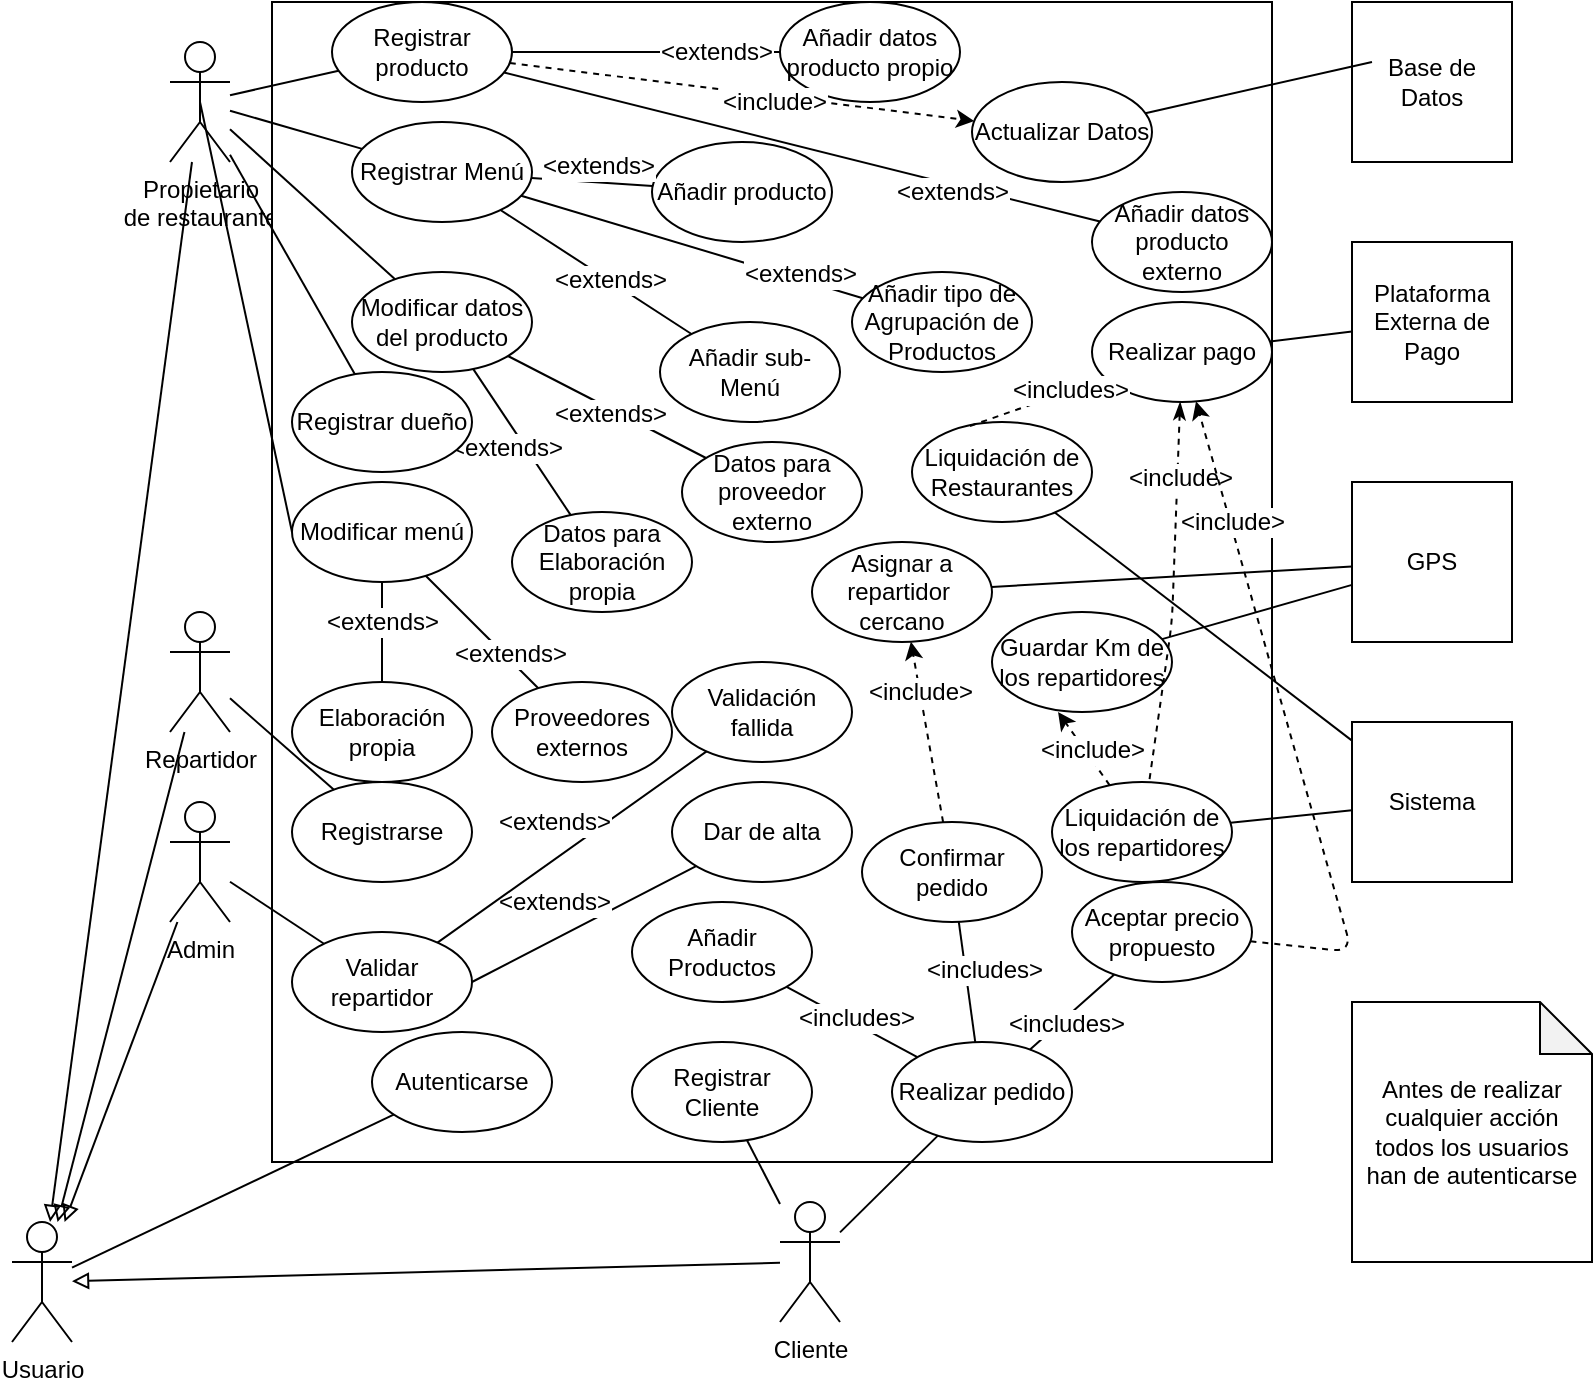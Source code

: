 <mxfile version="12.7.3" type="github">
  <diagram id="OBTY19V2pep727sq7JFN" name="Page-1">
    <mxGraphModel dx="1447" dy="757" grid="1" gridSize="10" guides="1" tooltips="1" connect="1" arrows="1" fold="1" page="1" pageScale="1" pageWidth="827" pageHeight="1169" math="0" shadow="0">
      <root>
        <mxCell id="0" />
        <mxCell id="1" parent="0" />
        <mxCell id="1PWrfDdkgmt_y7GgeJpY-1" value="Propietario &lt;br&gt;de restaurante" style="shape=umlActor;verticalLabelPosition=bottom;labelBackgroundColor=#ffffff;verticalAlign=top;html=1;outlineConnect=0;" parent="1" vertex="1">
          <mxGeometry x="109" y="40" width="30" height="60" as="geometry" />
        </mxCell>
        <mxCell id="1PWrfDdkgmt_y7GgeJpY-2" value="Cliente" style="shape=umlActor;verticalLabelPosition=bottom;labelBackgroundColor=#ffffff;verticalAlign=top;html=1;outlineConnect=0;" parent="1" vertex="1">
          <mxGeometry x="414" y="620" width="30" height="60" as="geometry" />
        </mxCell>
        <mxCell id="1PWrfDdkgmt_y7GgeJpY-3" value="Repartidor" style="shape=umlActor;verticalLabelPosition=bottom;labelBackgroundColor=#ffffff;verticalAlign=top;html=1;outlineConnect=0;" parent="1" vertex="1">
          <mxGeometry x="109" y="325" width="30" height="60" as="geometry" />
        </mxCell>
        <mxCell id="1PWrfDdkgmt_y7GgeJpY-4" value="Admin" style="shape=umlActor;verticalLabelPosition=bottom;labelBackgroundColor=#ffffff;verticalAlign=top;html=1;outlineConnect=0;" parent="1" vertex="1">
          <mxGeometry x="109" y="420" width="30" height="60" as="geometry" />
        </mxCell>
        <mxCell id="1PWrfDdkgmt_y7GgeJpY-8" value="" style="rounded=0;whiteSpace=wrap;html=1;" parent="1" vertex="1">
          <mxGeometry x="160" y="20" width="500" height="580" as="geometry" />
        </mxCell>
        <mxCell id="1PWrfDdkgmt_y7GgeJpY-9" value="Base de Datos" style="whiteSpace=wrap;html=1;aspect=fixed;" parent="1" vertex="1">
          <mxGeometry x="700" y="20" width="80" height="80" as="geometry" />
        </mxCell>
        <mxCell id="1PWrfDdkgmt_y7GgeJpY-11" value="Plataforma Externa de Pago" style="whiteSpace=wrap;html=1;aspect=fixed;" parent="1" vertex="1">
          <mxGeometry x="700" y="140" width="80" height="80" as="geometry" />
        </mxCell>
        <mxCell id="1PWrfDdkgmt_y7GgeJpY-12" value="Sistema" style="whiteSpace=wrap;html=1;aspect=fixed;" parent="1" vertex="1">
          <mxGeometry x="700" y="380" width="80" height="80" as="geometry" />
        </mxCell>
        <mxCell id="1PWrfDdkgmt_y7GgeJpY-13" value="Modificar datos del producto" style="ellipse;whiteSpace=wrap;html=1;" parent="1" vertex="1">
          <mxGeometry x="200" y="155" width="90" height="50" as="geometry" />
        </mxCell>
        <mxCell id="1PWrfDdkgmt_y7GgeJpY-18" value="Datos para proveedor externo" style="ellipse;whiteSpace=wrap;html=1;" parent="1" vertex="1">
          <mxGeometry x="365" y="240" width="90" height="50" as="geometry" />
        </mxCell>
        <mxCell id="1PWrfDdkgmt_y7GgeJpY-19" value="Datos para Elaboración propia" style="ellipse;whiteSpace=wrap;html=1;" parent="1" vertex="1">
          <mxGeometry x="280" y="275" width="90" height="50" as="geometry" />
        </mxCell>
        <mxCell id="1PWrfDdkgmt_y7GgeJpY-22" value="Confirmar pedido" style="ellipse;whiteSpace=wrap;html=1;" parent="1" vertex="1">
          <mxGeometry x="455" y="430" width="90" height="50" as="geometry" />
        </mxCell>
        <mxCell id="1PWrfDdkgmt_y7GgeJpY-23" value="Asignar a repartidor&amp;nbsp; cercano" style="ellipse;whiteSpace=wrap;html=1;" parent="1" vertex="1">
          <mxGeometry x="430" y="290" width="90" height="50" as="geometry" />
        </mxCell>
        <mxCell id="1PWrfDdkgmt_y7GgeJpY-24" value="Realizar pedido" style="ellipse;whiteSpace=wrap;html=1;" parent="1" vertex="1">
          <mxGeometry x="470" y="540" width="90" height="50" as="geometry" />
        </mxCell>
        <mxCell id="1PWrfDdkgmt_y7GgeJpY-27" value="Realizar pago" style="ellipse;whiteSpace=wrap;html=1;" parent="1" vertex="1">
          <mxGeometry x="570" y="170" width="90" height="50" as="geometry" />
        </mxCell>
        <mxCell id="1PWrfDdkgmt_y7GgeJpY-28" value="Aceptar precio propuesto" style="ellipse;whiteSpace=wrap;html=1;" parent="1" vertex="1">
          <mxGeometry x="560" y="460" width="90" height="50" as="geometry" />
        </mxCell>
        <mxCell id="1PWrfDdkgmt_y7GgeJpY-29" value="Registrarse" style="ellipse;whiteSpace=wrap;html=1;" parent="1" vertex="1">
          <mxGeometry x="170" y="410" width="90" height="50" as="geometry" />
        </mxCell>
        <mxCell id="1PWrfDdkgmt_y7GgeJpY-30" value="Dar de alta" style="ellipse;whiteSpace=wrap;html=1;" parent="1" vertex="1">
          <mxGeometry x="360" y="410" width="90" height="50" as="geometry" />
        </mxCell>
        <mxCell id="1PWrfDdkgmt_y7GgeJpY-31" value="Validar repartidor" style="ellipse;whiteSpace=wrap;html=1;" parent="1" vertex="1">
          <mxGeometry x="170" y="485" width="90" height="50" as="geometry" />
        </mxCell>
        <mxCell id="1PWrfDdkgmt_y7GgeJpY-32" value="Validación fallida" style="ellipse;whiteSpace=wrap;html=1;" parent="1" vertex="1">
          <mxGeometry x="360" y="350" width="90" height="50" as="geometry" />
        </mxCell>
        <mxCell id="1PWrfDdkgmt_y7GgeJpY-33" value="Registrar Menú" style="ellipse;whiteSpace=wrap;html=1;" parent="1" vertex="1">
          <mxGeometry x="200" y="80" width="90" height="50" as="geometry" />
        </mxCell>
        <mxCell id="1PWrfDdkgmt_y7GgeJpY-34" value="Añadir Productos" style="ellipse;whiteSpace=wrap;html=1;" parent="1" vertex="1">
          <mxGeometry x="340" y="470" width="90" height="50" as="geometry" />
        </mxCell>
        <mxCell id="1PWrfDdkgmt_y7GgeJpY-35" value="Añadir tipo de Agrupación de Productos" style="ellipse;whiteSpace=wrap;html=1;" parent="1" vertex="1">
          <mxGeometry x="450" y="155" width="90" height="50" as="geometry" />
        </mxCell>
        <mxCell id="1PWrfDdkgmt_y7GgeJpY-36" value="Añadir sub-Menú" style="ellipse;whiteSpace=wrap;html=1;" parent="1" vertex="1">
          <mxGeometry x="354" y="180" width="90" height="50" as="geometry" />
        </mxCell>
        <mxCell id="1PWrfDdkgmt_y7GgeJpY-37" value="Añadir producto" style="ellipse;whiteSpace=wrap;html=1;" parent="1" vertex="1">
          <mxGeometry x="350" y="90" width="90" height="50" as="geometry" />
        </mxCell>
        <mxCell id="1PWrfDdkgmt_y7GgeJpY-38" value="Registrar producto" style="ellipse;whiteSpace=wrap;html=1;" parent="1" vertex="1">
          <mxGeometry x="190" y="20" width="90" height="50" as="geometry" />
        </mxCell>
        <mxCell id="1PWrfDdkgmt_y7GgeJpY-39" value="GPS" style="whiteSpace=wrap;html=1;aspect=fixed;" parent="1" vertex="1">
          <mxGeometry x="700" y="260" width="80" height="80" as="geometry" />
        </mxCell>
        <mxCell id="1PWrfDdkgmt_y7GgeJpY-41" value="Guardar Km de los repartidores" style="ellipse;whiteSpace=wrap;html=1;" parent="1" vertex="1">
          <mxGeometry x="520" y="325" width="90" height="50" as="geometry" />
        </mxCell>
        <mxCell id="1PWrfDdkgmt_y7GgeJpY-42" value="Liquidación de los repartidores" style="ellipse;whiteSpace=wrap;html=1;" parent="1" vertex="1">
          <mxGeometry x="550" y="410" width="90" height="50" as="geometry" />
        </mxCell>
        <mxCell id="1PWrfDdkgmt_y7GgeJpY-47" value="Actualizar Datos" style="ellipse;whiteSpace=wrap;html=1;" parent="1" vertex="1">
          <mxGeometry x="510" y="60" width="90" height="50" as="geometry" />
        </mxCell>
        <mxCell id="1PWrfDdkgmt_y7GgeJpY-50" value="" style="endArrow=none;html=1;endFill=0;" parent="1" source="1PWrfDdkgmt_y7GgeJpY-13" target="1PWrfDdkgmt_y7GgeJpY-19" edge="1">
          <mxGeometry width="50" height="50" relative="1" as="geometry">
            <mxPoint x="280" y="210" as="sourcePoint" />
            <mxPoint x="490" y="250" as="targetPoint" />
          </mxGeometry>
        </mxCell>
        <mxCell id="QZLc6Dcv_7mxusPoxPZv-28" value="&amp;lt;extends&amp;gt;" style="text;html=1;align=center;verticalAlign=middle;resizable=0;points=[];labelBackgroundColor=#ffffff;" parent="1PWrfDdkgmt_y7GgeJpY-50" vertex="1" connectable="0">
          <mxGeometry x="0.263" y="-2" relative="1" as="geometry">
            <mxPoint x="-12.78" y="-8.34" as="offset" />
          </mxGeometry>
        </mxCell>
        <mxCell id="1PWrfDdkgmt_y7GgeJpY-51" value="" style="endArrow=none;html=1;endFill=0;" parent="1" source="1PWrfDdkgmt_y7GgeJpY-13" target="1PWrfDdkgmt_y7GgeJpY-18" edge="1">
          <mxGeometry width="50" height="50" relative="1" as="geometry">
            <mxPoint x="289.099" y="260.021" as="sourcePoint" />
            <mxPoint x="490" y="250" as="targetPoint" />
          </mxGeometry>
        </mxCell>
        <mxCell id="QZLc6Dcv_7mxusPoxPZv-29" value="&amp;lt;extends&amp;gt;" style="text;html=1;align=center;verticalAlign=middle;resizable=0;points=[];labelBackgroundColor=#ffffff;" parent="1PWrfDdkgmt_y7GgeJpY-51" vertex="1" connectable="0">
          <mxGeometry x="0.507" y="1" relative="1" as="geometry">
            <mxPoint x="-24.58" y="-8.82" as="offset" />
          </mxGeometry>
        </mxCell>
        <mxCell id="1PWrfDdkgmt_y7GgeJpY-52" value="" style="endArrow=none;html=1;endFill=0;" parent="1" source="1PWrfDdkgmt_y7GgeJpY-1" target="1PWrfDdkgmt_y7GgeJpY-13" edge="1">
          <mxGeometry width="50" height="50" relative="1" as="geometry">
            <mxPoint x="440" y="300" as="sourcePoint" />
            <mxPoint x="490" y="250" as="targetPoint" />
          </mxGeometry>
        </mxCell>
        <mxCell id="1PWrfDdkgmt_y7GgeJpY-55" value="" style="endArrow=none;html=1;exitX=0.125;exitY=0.375;exitDx=0;exitDy=0;exitPerimeter=0;endFill=0;" parent="1" source="1PWrfDdkgmt_y7GgeJpY-9" target="1PWrfDdkgmt_y7GgeJpY-47" edge="1">
          <mxGeometry width="50" height="50" relative="1" as="geometry">
            <mxPoint x="410" y="300" as="sourcePoint" />
            <mxPoint x="460" y="250" as="targetPoint" />
          </mxGeometry>
        </mxCell>
        <mxCell id="1PWrfDdkgmt_y7GgeJpY-59" value="Añadir datos producto propio" style="ellipse;whiteSpace=wrap;html=1;" parent="1" vertex="1">
          <mxGeometry x="414" y="20" width="90" height="50" as="geometry" />
        </mxCell>
        <mxCell id="1PWrfDdkgmt_y7GgeJpY-60" value="Añadir datos producto externo" style="ellipse;whiteSpace=wrap;html=1;" parent="1" vertex="1">
          <mxGeometry x="570" y="115" width="90" height="50" as="geometry" />
        </mxCell>
        <mxCell id="1PWrfDdkgmt_y7GgeJpY-61" value="" style="endArrow=none;html=1;endFill=0;" parent="1" source="1PWrfDdkgmt_y7GgeJpY-38" target="1PWrfDdkgmt_y7GgeJpY-59" edge="1">
          <mxGeometry width="50" height="50" relative="1" as="geometry">
            <mxPoint x="410" y="300" as="sourcePoint" />
            <mxPoint x="460" y="250" as="targetPoint" />
          </mxGeometry>
        </mxCell>
        <mxCell id="QZLc6Dcv_7mxusPoxPZv-7" value="&amp;lt;extends&amp;gt;" style="text;html=1;align=center;verticalAlign=middle;resizable=0;points=[];labelBackgroundColor=#ffffff;" parent="1PWrfDdkgmt_y7GgeJpY-61" vertex="1" connectable="0">
          <mxGeometry x="0.522" relative="1" as="geometry">
            <mxPoint as="offset" />
          </mxGeometry>
        </mxCell>
        <mxCell id="1PWrfDdkgmt_y7GgeJpY-62" value="" style="endArrow=none;html=1;endFill=0;" parent="1" source="1PWrfDdkgmt_y7GgeJpY-38" target="1PWrfDdkgmt_y7GgeJpY-60" edge="1">
          <mxGeometry width="50" height="50" relative="1" as="geometry">
            <mxPoint x="410" y="300" as="sourcePoint" />
            <mxPoint x="460" y="250" as="targetPoint" />
          </mxGeometry>
        </mxCell>
        <mxCell id="QZLc6Dcv_7mxusPoxPZv-8" value="&amp;lt;extends&amp;gt;" style="text;html=1;align=center;verticalAlign=middle;resizable=0;points=[];labelBackgroundColor=#ffffff;" parent="1PWrfDdkgmt_y7GgeJpY-62" vertex="1" connectable="0">
          <mxGeometry x="0.223" y="2" relative="1" as="geometry">
            <mxPoint x="40.71" y="15.94" as="offset" />
          </mxGeometry>
        </mxCell>
        <mxCell id="1PWrfDdkgmt_y7GgeJpY-63" value="" style="endArrow=none;html=1;endFill=0;" parent="1" source="1PWrfDdkgmt_y7GgeJpY-1" target="1PWrfDdkgmt_y7GgeJpY-38" edge="1">
          <mxGeometry width="50" height="50" relative="1" as="geometry">
            <mxPoint x="410" y="300" as="sourcePoint" />
            <mxPoint x="460" y="250" as="targetPoint" />
          </mxGeometry>
        </mxCell>
        <mxCell id="1PWrfDdkgmt_y7GgeJpY-64" value="" style="endArrow=none;html=1;endFill=0;" parent="1" source="1PWrfDdkgmt_y7GgeJpY-1" target="1PWrfDdkgmt_y7GgeJpY-33" edge="1">
          <mxGeometry width="50" height="50" relative="1" as="geometry">
            <mxPoint x="410" y="300" as="sourcePoint" />
            <mxPoint x="460" y="250" as="targetPoint" />
          </mxGeometry>
        </mxCell>
        <mxCell id="1PWrfDdkgmt_y7GgeJpY-65" value="" style="endArrow=none;html=1;endFill=0;" parent="1" source="1PWrfDdkgmt_y7GgeJpY-33" target="1PWrfDdkgmt_y7GgeJpY-36" edge="1">
          <mxGeometry width="50" height="50" relative="1" as="geometry">
            <mxPoint x="410" y="300" as="sourcePoint" />
            <mxPoint x="460" y="250" as="targetPoint" />
          </mxGeometry>
        </mxCell>
        <mxCell id="QZLc6Dcv_7mxusPoxPZv-32" value="&amp;lt;extends&amp;gt;" style="text;html=1;align=center;verticalAlign=middle;resizable=0;points=[];labelBackgroundColor=#ffffff;" parent="1PWrfDdkgmt_y7GgeJpY-65" vertex="1" connectable="0">
          <mxGeometry x="0.348" y="2" relative="1" as="geometry">
            <mxPoint x="-11.37" y="-5.04" as="offset" />
          </mxGeometry>
        </mxCell>
        <mxCell id="1PWrfDdkgmt_y7GgeJpY-66" value="" style="endArrow=none;html=1;endFill=0;" parent="1" source="1PWrfDdkgmt_y7GgeJpY-33" target="1PWrfDdkgmt_y7GgeJpY-37" edge="1">
          <mxGeometry width="50" height="50" relative="1" as="geometry">
            <mxPoint x="410" y="300" as="sourcePoint" />
            <mxPoint x="460" y="250" as="targetPoint" />
          </mxGeometry>
        </mxCell>
        <mxCell id="QZLc6Dcv_7mxusPoxPZv-30" value="&amp;lt;extends&amp;gt;" style="text;html=1;align=center;verticalAlign=middle;resizable=0;points=[];labelBackgroundColor=#ffffff;" parent="1PWrfDdkgmt_y7GgeJpY-66" vertex="1" connectable="0">
          <mxGeometry x="0.429" relative="1" as="geometry">
            <mxPoint x="-10.63" y="-9.04" as="offset" />
          </mxGeometry>
        </mxCell>
        <mxCell id="1PWrfDdkgmt_y7GgeJpY-67" value="" style="endArrow=none;html=1;endFill=0;" parent="1" source="1PWrfDdkgmt_y7GgeJpY-33" target="1PWrfDdkgmt_y7GgeJpY-35" edge="1">
          <mxGeometry width="50" height="50" relative="1" as="geometry">
            <mxPoint x="410" y="300" as="sourcePoint" />
            <mxPoint x="460" y="250" as="targetPoint" />
          </mxGeometry>
        </mxCell>
        <mxCell id="QZLc6Dcv_7mxusPoxPZv-31" value="&amp;lt;extends&amp;gt;" style="text;html=1;align=center;verticalAlign=middle;resizable=0;points=[];labelBackgroundColor=#ffffff;" parent="1PWrfDdkgmt_y7GgeJpY-67" vertex="1" connectable="0">
          <mxGeometry x="0.619" y="3" relative="1" as="geometry">
            <mxPoint as="offset" />
          </mxGeometry>
        </mxCell>
        <mxCell id="1PWrfDdkgmt_y7GgeJpY-68" value="" style="endArrow=none;html=1;endFill=0;" parent="1" source="1PWrfDdkgmt_y7GgeJpY-3" target="1PWrfDdkgmt_y7GgeJpY-29" edge="1">
          <mxGeometry width="50" height="50" relative="1" as="geometry">
            <mxPoint x="410" y="460" as="sourcePoint" />
            <mxPoint x="460" y="410" as="targetPoint" />
          </mxGeometry>
        </mxCell>
        <mxCell id="1PWrfDdkgmt_y7GgeJpY-69" value="" style="endArrow=none;html=1;endFill=0;" parent="1" source="1PWrfDdkgmt_y7GgeJpY-4" target="1PWrfDdkgmt_y7GgeJpY-31" edge="1">
          <mxGeometry width="50" height="50" relative="1" as="geometry">
            <mxPoint x="410" y="460" as="sourcePoint" />
            <mxPoint x="460" y="410" as="targetPoint" />
          </mxGeometry>
        </mxCell>
        <mxCell id="1PWrfDdkgmt_y7GgeJpY-70" value="" style="endArrow=none;html=1;exitX=1;exitY=0.5;exitDx=0;exitDy=0;endFill=0;" parent="1" source="1PWrfDdkgmt_y7GgeJpY-31" target="1PWrfDdkgmt_y7GgeJpY-30" edge="1">
          <mxGeometry width="50" height="50" relative="1" as="geometry">
            <mxPoint x="410" y="460" as="sourcePoint" />
            <mxPoint x="460" y="410" as="targetPoint" />
          </mxGeometry>
        </mxCell>
        <mxCell id="QZLc6Dcv_7mxusPoxPZv-24" value="&amp;lt;extends&amp;gt;" style="text;html=1;align=center;verticalAlign=middle;resizable=0;points=[];labelBackgroundColor=#ffffff;" parent="1PWrfDdkgmt_y7GgeJpY-70" vertex="1" connectable="0">
          <mxGeometry x="0.36" relative="1" as="geometry">
            <mxPoint x="-35.81" y="-0.82" as="offset" />
          </mxGeometry>
        </mxCell>
        <mxCell id="1PWrfDdkgmt_y7GgeJpY-71" value="" style="endArrow=none;html=1;endFill=0;" parent="1" source="1PWrfDdkgmt_y7GgeJpY-31" target="1PWrfDdkgmt_y7GgeJpY-32" edge="1">
          <mxGeometry width="50" height="50" relative="1" as="geometry">
            <mxPoint x="410" y="460" as="sourcePoint" />
            <mxPoint x="460" y="410" as="targetPoint" />
          </mxGeometry>
        </mxCell>
        <mxCell id="QZLc6Dcv_7mxusPoxPZv-23" value="&amp;lt;extends&amp;gt;" style="text;html=1;align=center;verticalAlign=middle;resizable=0;points=[];labelBackgroundColor=#ffffff;" parent="1PWrfDdkgmt_y7GgeJpY-71" vertex="1" connectable="0">
          <mxGeometry x="0.477" y="2" relative="1" as="geometry">
            <mxPoint x="-40.47" y="11.59" as="offset" />
          </mxGeometry>
        </mxCell>
        <mxCell id="1PWrfDdkgmt_y7GgeJpY-73" value="" style="endArrow=none;html=1;endFill=0;" parent="1" source="1PWrfDdkgmt_y7GgeJpY-24" target="1PWrfDdkgmt_y7GgeJpY-34" edge="1">
          <mxGeometry width="50" height="50" relative="1" as="geometry">
            <mxPoint x="410" y="410" as="sourcePoint" />
            <mxPoint x="460" y="360" as="targetPoint" />
          </mxGeometry>
        </mxCell>
        <mxCell id="QZLc6Dcv_7mxusPoxPZv-27" value="&amp;lt;includes&amp;gt;" style="text;html=1;align=center;verticalAlign=middle;resizable=0;points=[];labelBackgroundColor=#ffffff;" parent="1PWrfDdkgmt_y7GgeJpY-73" vertex="1" connectable="0">
          <mxGeometry x="-0.431" y="-1" relative="1" as="geometry">
            <mxPoint x="-12.49" y="-8.78" as="offset" />
          </mxGeometry>
        </mxCell>
        <mxCell id="1PWrfDdkgmt_y7GgeJpY-74" value="" style="endArrow=none;html=1;endFill=0;" parent="1" source="1PWrfDdkgmt_y7GgeJpY-24" target="1PWrfDdkgmt_y7GgeJpY-22" edge="1">
          <mxGeometry width="50" height="50" relative="1" as="geometry">
            <mxPoint x="410" y="410" as="sourcePoint" />
            <mxPoint x="460" y="360" as="targetPoint" />
          </mxGeometry>
        </mxCell>
        <mxCell id="QZLc6Dcv_7mxusPoxPZv-26" value="&amp;lt;includes&amp;gt;" style="text;html=1;align=center;verticalAlign=middle;resizable=0;points=[];labelBackgroundColor=#ffffff;" parent="1PWrfDdkgmt_y7GgeJpY-74" vertex="1" connectable="0">
          <mxGeometry x="-0.41" y="-1" relative="1" as="geometry">
            <mxPoint x="5.25" y="-18.17" as="offset" />
          </mxGeometry>
        </mxCell>
        <mxCell id="1PWrfDdkgmt_y7GgeJpY-75" value="" style="endArrow=none;html=1;endFill=0;" parent="1" source="1PWrfDdkgmt_y7GgeJpY-24" target="1PWrfDdkgmt_y7GgeJpY-28" edge="1">
          <mxGeometry width="50" height="50" relative="1" as="geometry">
            <mxPoint x="410" y="410" as="sourcePoint" />
            <mxPoint x="460" y="360" as="targetPoint" />
          </mxGeometry>
        </mxCell>
        <mxCell id="QZLc6Dcv_7mxusPoxPZv-25" value="&amp;lt;includes&amp;gt;" style="text;html=1;align=center;verticalAlign=middle;resizable=0;points=[];labelBackgroundColor=#ffffff;" parent="1PWrfDdkgmt_y7GgeJpY-75" vertex="1" connectable="0">
          <mxGeometry x="-0.708" y="-1" relative="1" as="geometry">
            <mxPoint x="11.23" y="-7.85" as="offset" />
          </mxGeometry>
        </mxCell>
        <mxCell id="1PWrfDdkgmt_y7GgeJpY-76" value="" style="endArrow=none;html=1;endFill=0;" parent="1" source="1PWrfDdkgmt_y7GgeJpY-39" target="1PWrfDdkgmt_y7GgeJpY-23" edge="1">
          <mxGeometry width="50" height="50" relative="1" as="geometry">
            <mxPoint x="410" y="350" as="sourcePoint" />
            <mxPoint x="460" y="300" as="targetPoint" />
          </mxGeometry>
        </mxCell>
        <mxCell id="1PWrfDdkgmt_y7GgeJpY-77" value="" style="endArrow=none;html=1;endFill=0;" parent="1" source="1PWrfDdkgmt_y7GgeJpY-39" target="1PWrfDdkgmt_y7GgeJpY-41" edge="1">
          <mxGeometry width="50" height="50" relative="1" as="geometry">
            <mxPoint x="410" y="350" as="sourcePoint" />
            <mxPoint x="460" y="300" as="targetPoint" />
          </mxGeometry>
        </mxCell>
        <mxCell id="1PWrfDdkgmt_y7GgeJpY-78" value="" style="endArrow=none;html=1;endFill=0;" parent="1" source="1PWrfDdkgmt_y7GgeJpY-12" target="1PWrfDdkgmt_y7GgeJpY-42" edge="1">
          <mxGeometry width="50" height="50" relative="1" as="geometry">
            <mxPoint x="410" y="350" as="sourcePoint" />
            <mxPoint x="460" y="300" as="targetPoint" />
          </mxGeometry>
        </mxCell>
        <mxCell id="1PWrfDdkgmt_y7GgeJpY-79" value="" style="endArrow=none;html=1;endFill=0;" parent="1" source="1PWrfDdkgmt_y7GgeJpY-11" target="1PWrfDdkgmt_y7GgeJpY-27" edge="1">
          <mxGeometry width="50" height="50" relative="1" as="geometry">
            <mxPoint x="410" y="350" as="sourcePoint" />
            <mxPoint x="460" y="300" as="targetPoint" />
          </mxGeometry>
        </mxCell>
        <mxCell id="QZLc6Dcv_7mxusPoxPZv-1" value="" style="endArrow=none;html=1;endFill=0;" parent="1" source="1PWrfDdkgmt_y7GgeJpY-2" target="1PWrfDdkgmt_y7GgeJpY-24" edge="1">
          <mxGeometry width="50" height="50" relative="1" as="geometry">
            <mxPoint x="390" y="420" as="sourcePoint" />
            <mxPoint x="440" y="370" as="targetPoint" />
          </mxGeometry>
        </mxCell>
        <mxCell id="QZLc6Dcv_7mxusPoxPZv-2" value="Usuario" style="shape=umlActor;verticalLabelPosition=bottom;labelBackgroundColor=#ffffff;verticalAlign=top;html=1;outlineConnect=0;" parent="1" vertex="1">
          <mxGeometry x="30" y="630" width="30" height="60" as="geometry" />
        </mxCell>
        <mxCell id="QZLc6Dcv_7mxusPoxPZv-3" value="Autenticarse" style="ellipse;whiteSpace=wrap;html=1;" parent="1" vertex="1">
          <mxGeometry x="210" y="535" width="90" height="50" as="geometry" />
        </mxCell>
        <mxCell id="QZLc6Dcv_7mxusPoxPZv-5" value="" style="endArrow=none;html=1;endFill=0;" parent="1" source="QZLc6Dcv_7mxusPoxPZv-2" target="QZLc6Dcv_7mxusPoxPZv-3" edge="1">
          <mxGeometry width="50" height="50" relative="1" as="geometry">
            <mxPoint x="390" y="420" as="sourcePoint" />
            <mxPoint x="440" y="370" as="targetPoint" />
          </mxGeometry>
        </mxCell>
        <mxCell id="QZLc6Dcv_7mxusPoxPZv-11" value="" style="endArrow=block;html=1;endFill=0;" parent="1" source="1PWrfDdkgmt_y7GgeJpY-2" target="QZLc6Dcv_7mxusPoxPZv-2" edge="1">
          <mxGeometry width="50" height="50" relative="1" as="geometry">
            <mxPoint x="390" y="400" as="sourcePoint" />
            <mxPoint x="440" y="350" as="targetPoint" />
          </mxGeometry>
        </mxCell>
        <mxCell id="QZLc6Dcv_7mxusPoxPZv-12" value="" style="endArrow=block;html=1;endFill=0;" parent="1" source="1PWrfDdkgmt_y7GgeJpY-4" target="QZLc6Dcv_7mxusPoxPZv-2" edge="1">
          <mxGeometry width="50" height="50" relative="1" as="geometry">
            <mxPoint x="390" y="400" as="sourcePoint" />
            <mxPoint x="440" y="350" as="targetPoint" />
          </mxGeometry>
        </mxCell>
        <mxCell id="QZLc6Dcv_7mxusPoxPZv-13" value="" style="endArrow=block;html=1;endFill=0;" parent="1" source="1PWrfDdkgmt_y7GgeJpY-3" target="QZLc6Dcv_7mxusPoxPZv-2" edge="1">
          <mxGeometry width="50" height="50" relative="1" as="geometry">
            <mxPoint x="390" y="400" as="sourcePoint" />
            <mxPoint x="440" y="350" as="targetPoint" />
          </mxGeometry>
        </mxCell>
        <mxCell id="QZLc6Dcv_7mxusPoxPZv-14" value="" style="endArrow=block;html=1;endFill=0;" parent="1" source="1PWrfDdkgmt_y7GgeJpY-1" target="QZLc6Dcv_7mxusPoxPZv-2" edge="1">
          <mxGeometry width="50" height="50" relative="1" as="geometry">
            <mxPoint x="390" y="400" as="sourcePoint" />
            <mxPoint x="440" y="350" as="targetPoint" />
          </mxGeometry>
        </mxCell>
        <mxCell id="QZLc6Dcv_7mxusPoxPZv-15" value="" style="endArrow=classic;dashed=1;html=1;endFill=1;" parent="1" source="1PWrfDdkgmt_y7GgeJpY-22" target="1PWrfDdkgmt_y7GgeJpY-23" edge="1">
          <mxGeometry width="50" height="50" relative="1" as="geometry">
            <mxPoint x="390" y="400" as="sourcePoint" />
            <mxPoint x="440" y="350" as="targetPoint" />
          </mxGeometry>
        </mxCell>
        <mxCell id="QZLc6Dcv_7mxusPoxPZv-16" value="&amp;lt;include&amp;gt;" style="text;html=1;align=center;verticalAlign=middle;resizable=0;points=[];labelBackgroundColor=#ffffff;" parent="QZLc6Dcv_7mxusPoxPZv-15" vertex="1" connectable="0">
          <mxGeometry x="0.455" relative="1" as="geometry">
            <mxPoint as="offset" />
          </mxGeometry>
        </mxCell>
        <mxCell id="QZLc6Dcv_7mxusPoxPZv-17" value="" style="endArrow=classic;dashed=1;html=1;entryX=0.367;entryY=1;entryDx=0;entryDy=0;entryPerimeter=0;endFill=1;" parent="1" source="1PWrfDdkgmt_y7GgeJpY-42" target="1PWrfDdkgmt_y7GgeJpY-41" edge="1">
          <mxGeometry width="50" height="50" relative="1" as="geometry">
            <mxPoint x="390" y="400" as="sourcePoint" />
            <mxPoint x="440" y="350" as="targetPoint" />
          </mxGeometry>
        </mxCell>
        <mxCell id="QZLc6Dcv_7mxusPoxPZv-18" value="&amp;lt;include&amp;gt;" style="text;html=1;align=center;verticalAlign=middle;resizable=0;points=[];labelBackgroundColor=#ffffff;" parent="QZLc6Dcv_7mxusPoxPZv-17" vertex="1" connectable="0">
          <mxGeometry x="0.546" y="3" relative="1" as="geometry">
            <mxPoint x="12.84" y="8.55" as="offset" />
          </mxGeometry>
        </mxCell>
        <mxCell id="QZLc6Dcv_7mxusPoxPZv-19" value="" style="endArrow=none;dashed=1;html=1;endFill=0;startArrow=classicThin;startFill=1;" parent="1" source="1PWrfDdkgmt_y7GgeJpY-27" target="1PWrfDdkgmt_y7GgeJpY-42" edge="1">
          <mxGeometry width="50" height="50" relative="1" as="geometry">
            <mxPoint x="390" y="400" as="sourcePoint" />
            <mxPoint x="440" y="350" as="targetPoint" />
            <Array as="points">
              <mxPoint x="610" y="330" />
            </Array>
          </mxGeometry>
        </mxCell>
        <mxCell id="QZLc6Dcv_7mxusPoxPZv-20" value="&amp;lt;include&amp;gt;" style="text;html=1;align=center;verticalAlign=middle;resizable=0;points=[];labelBackgroundColor=#ffffff;" parent="QZLc6Dcv_7mxusPoxPZv-19" vertex="1" connectable="0">
          <mxGeometry x="-0.608" y="1" relative="1" as="geometry">
            <mxPoint as="offset" />
          </mxGeometry>
        </mxCell>
        <mxCell id="QZLc6Dcv_7mxusPoxPZv-21" value="" style="endArrow=classic;dashed=1;html=1;endFill=1;" parent="1" source="1PWrfDdkgmt_y7GgeJpY-38" target="1PWrfDdkgmt_y7GgeJpY-47" edge="1">
          <mxGeometry width="50" height="50" relative="1" as="geometry">
            <mxPoint x="390" y="400" as="sourcePoint" />
            <mxPoint x="440" y="350" as="targetPoint" />
          </mxGeometry>
        </mxCell>
        <mxCell id="QZLc6Dcv_7mxusPoxPZv-22" value="&amp;lt;include&amp;gt;" style="text;html=1;align=center;verticalAlign=middle;resizable=0;points=[];labelBackgroundColor=#ffffff;" parent="QZLc6Dcv_7mxusPoxPZv-21" vertex="1" connectable="0">
          <mxGeometry x="-0.331" relative="1" as="geometry">
            <mxPoint x="53.67" y="9.89" as="offset" />
          </mxGeometry>
        </mxCell>
        <mxCell id="QZLc6Dcv_7mxusPoxPZv-33" value="Liquidación de Restaurantes" style="ellipse;whiteSpace=wrap;html=1;" parent="1" vertex="1">
          <mxGeometry x="480" y="230" width="90" height="50" as="geometry" />
        </mxCell>
        <mxCell id="QZLc6Dcv_7mxusPoxPZv-34" value="" style="endArrow=none;html=1;endFill=0;" parent="1" source="1PWrfDdkgmt_y7GgeJpY-12" target="QZLc6Dcv_7mxusPoxPZv-33" edge="1">
          <mxGeometry width="50" height="50" relative="1" as="geometry">
            <mxPoint x="390" y="400" as="sourcePoint" />
            <mxPoint x="440" y="350" as="targetPoint" />
          </mxGeometry>
        </mxCell>
        <mxCell id="QZLc6Dcv_7mxusPoxPZv-36" value="" style="endArrow=classic;dashed=1;html=1;endFill=1;" parent="1" source="1PWrfDdkgmt_y7GgeJpY-28" target="1PWrfDdkgmt_y7GgeJpY-27" edge="1">
          <mxGeometry width="50" height="50" relative="1" as="geometry">
            <mxPoint x="390" y="400" as="sourcePoint" />
            <mxPoint x="440" y="350" as="targetPoint" />
            <Array as="points">
              <mxPoint x="700" y="495" />
            </Array>
          </mxGeometry>
        </mxCell>
        <mxCell id="QZLc6Dcv_7mxusPoxPZv-37" value="" style="endArrow=none;dashed=1;html=1;exitX=0.322;exitY=0.04;exitDx=0;exitDy=0;exitPerimeter=0;" parent="1" source="QZLc6Dcv_7mxusPoxPZv-33" target="1PWrfDdkgmt_y7GgeJpY-27" edge="1">
          <mxGeometry width="50" height="50" relative="1" as="geometry">
            <mxPoint x="390" y="400" as="sourcePoint" />
            <mxPoint x="440" y="350" as="targetPoint" />
          </mxGeometry>
        </mxCell>
        <mxCell id="QZLc6Dcv_7mxusPoxPZv-38" value="&amp;lt;includes&amp;gt;" style="text;html=1;align=center;verticalAlign=middle;resizable=0;points=[];labelBackgroundColor=#ffffff;" parent="QZLc6Dcv_7mxusPoxPZv-37" vertex="1" connectable="0">
          <mxGeometry x="0.478" y="1" relative="1" as="geometry">
            <mxPoint as="offset" />
          </mxGeometry>
        </mxCell>
        <mxCell id="9-iavBqD0uZxX6o574j2-1" value="Registrar Cliente" style="ellipse;whiteSpace=wrap;html=1;" vertex="1" parent="1">
          <mxGeometry x="340" y="540" width="90" height="50" as="geometry" />
        </mxCell>
        <mxCell id="9-iavBqD0uZxX6o574j2-2" value="" style="endArrow=none;html=1;endFill=0;" edge="1" parent="1" source="1PWrfDdkgmt_y7GgeJpY-2" target="9-iavBqD0uZxX6o574j2-1">
          <mxGeometry width="50" height="50" relative="1" as="geometry">
            <mxPoint x="390" y="490" as="sourcePoint" />
            <mxPoint x="440" y="440" as="targetPoint" />
          </mxGeometry>
        </mxCell>
        <mxCell id="9-iavBqD0uZxX6o574j2-3" value="Registrar dueño" style="ellipse;whiteSpace=wrap;html=1;" vertex="1" parent="1">
          <mxGeometry x="170" y="205" width="90" height="50" as="geometry" />
        </mxCell>
        <mxCell id="9-iavBqD0uZxX6o574j2-4" value="" style="endArrow=none;html=1;endFill=0;" edge="1" parent="1" source="1PWrfDdkgmt_y7GgeJpY-1" target="9-iavBqD0uZxX6o574j2-3">
          <mxGeometry width="50" height="50" relative="1" as="geometry">
            <mxPoint x="390" y="310" as="sourcePoint" />
            <mxPoint x="440" y="260" as="targetPoint" />
          </mxGeometry>
        </mxCell>
        <mxCell id="9-iavBqD0uZxX6o574j2-5" value="&amp;lt;include&amp;gt;" style="text;html=1;align=center;verticalAlign=middle;resizable=0;points=[];labelBackgroundColor=#ffffff;" vertex="1" connectable="0" parent="1">
          <mxGeometry x="640.004" y="279.996" as="geometry">
            <mxPoint as="offset" />
          </mxGeometry>
        </mxCell>
        <mxCell id="9-iavBqD0uZxX6o574j2-6" value="Antes de realizar cualquier acción todos los usuarios han de autenticarse" style="shape=note;whiteSpace=wrap;html=1;backgroundOutline=1;darkOpacity=0.05;size=26;" vertex="1" parent="1">
          <mxGeometry x="700" y="520" width="120" height="130" as="geometry" />
        </mxCell>
        <mxCell id="9-iavBqD0uZxX6o574j2-7" value="Proveedores externos" style="ellipse;whiteSpace=wrap;html=1;" vertex="1" parent="1">
          <mxGeometry x="270" y="360" width="90" height="50" as="geometry" />
        </mxCell>
        <mxCell id="9-iavBqD0uZxX6o574j2-8" value="Modificar menú" style="ellipse;whiteSpace=wrap;html=1;" vertex="1" parent="1">
          <mxGeometry x="170" y="260" width="90" height="50" as="geometry" />
        </mxCell>
        <mxCell id="9-iavBqD0uZxX6o574j2-9" value="Elaboración propia" style="ellipse;whiteSpace=wrap;html=1;" vertex="1" parent="1">
          <mxGeometry x="170" y="360" width="90" height="50" as="geometry" />
        </mxCell>
        <mxCell id="9-iavBqD0uZxX6o574j2-10" value="" style="endArrow=none;html=1;endFill=0;" edge="1" parent="1" source="9-iavBqD0uZxX6o574j2-8" target="9-iavBqD0uZxX6o574j2-9">
          <mxGeometry width="50" height="50" relative="1" as="geometry">
            <mxPoint x="500" y="330" as="sourcePoint" />
            <mxPoint x="550" y="280" as="targetPoint" />
            <Array as="points">
              <mxPoint x="215" y="330" />
            </Array>
          </mxGeometry>
        </mxCell>
        <mxCell id="9-iavBqD0uZxX6o574j2-14" value="&amp;lt;extends&amp;gt;" style="text;html=1;align=center;verticalAlign=middle;resizable=0;points=[];labelBackgroundColor=#ffffff;" vertex="1" connectable="0" parent="9-iavBqD0uZxX6o574j2-10">
          <mxGeometry x="0.627" relative="1" as="geometry">
            <mxPoint y="-20.67" as="offset" />
          </mxGeometry>
        </mxCell>
        <mxCell id="9-iavBqD0uZxX6o574j2-11" value="" style="endArrow=none;html=1;endFill=0;" edge="1" parent="1" source="9-iavBqD0uZxX6o574j2-8" target="9-iavBqD0uZxX6o574j2-7">
          <mxGeometry width="50" height="50" relative="1" as="geometry">
            <mxPoint x="210" y="480" as="sourcePoint" />
            <mxPoint x="260" y="430" as="targetPoint" />
          </mxGeometry>
        </mxCell>
        <mxCell id="9-iavBqD0uZxX6o574j2-13" value="&amp;lt;extends&amp;gt;" style="text;html=1;align=center;verticalAlign=middle;resizable=0;points=[];labelBackgroundColor=#ffffff;" vertex="1" connectable="0" parent="9-iavBqD0uZxX6o574j2-11">
          <mxGeometry x="0.414" y="1" relative="1" as="geometry">
            <mxPoint x="1" as="offset" />
          </mxGeometry>
        </mxCell>
        <mxCell id="9-iavBqD0uZxX6o574j2-12" value="" style="endArrow=none;html=1;exitX=0.5;exitY=0.5;exitDx=0;exitDy=0;exitPerimeter=0;entryX=0;entryY=0.5;entryDx=0;entryDy=0;endFill=0;" edge="1" parent="1" source="1PWrfDdkgmt_y7GgeJpY-1" target="9-iavBqD0uZxX6o574j2-8">
          <mxGeometry width="50" height="50" relative="1" as="geometry">
            <mxPoint x="210" y="360" as="sourcePoint" />
            <mxPoint x="260" y="310" as="targetPoint" />
          </mxGeometry>
        </mxCell>
      </root>
    </mxGraphModel>
  </diagram>
</mxfile>
